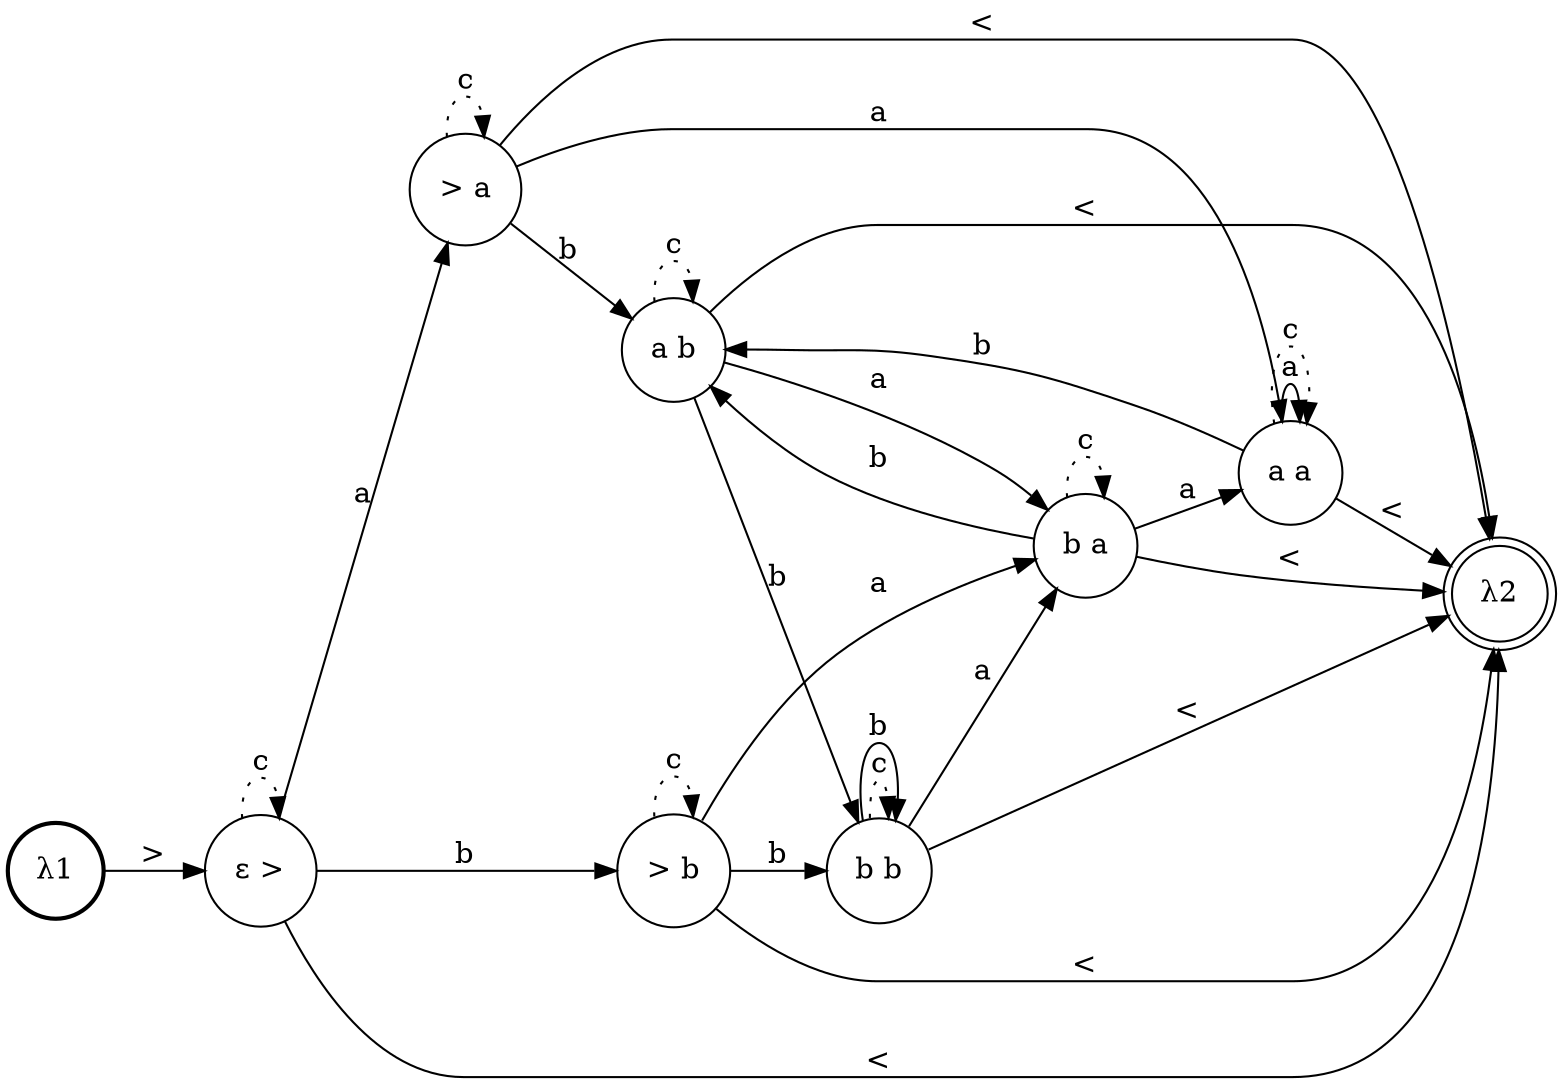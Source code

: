 digraph G {
rankdir=LR;
0 [style=solid, shape=circle, label="> a"]
1 [style=solid, shape=circle, label="ε >"]
2 [style=solid, shape=circle, label="b a"]
3 [style=bold, shape=circle, label="λ1"]
4 [style=solid, shape=circle, label="a b"]
5 [style=solid, shape=doublecircle, label="λ2"]
6 [style=solid, shape=circle, label="> b"]
7 [style=solid, shape=circle, label="b b"]
8 [style=solid, shape=circle, label="a a"]
7 -> 5 [style=solid, label="<"]
1 -> 1 [style=dotted, label="c"]
1 -> 6 [style=solid, label="b"]
7 -> 7 [style=dotted, label="c"]
8 -> 5 [style=solid, label="<"]
6 -> 5 [style=solid, label="<"]
4 -> 5 [style=solid, label="<"]
2 -> 5 [style=solid, label="<"]
3 -> 1 [style=solid, label=">"]
0 -> 5 [style=solid, label="<"]
1 -> 5 [style=solid, label="<"]
0 -> 0 [style=dotted, label="c"]
7 -> 2 [style=solid, label="a"]
2 -> 2 [style=dotted, label="c"]
7 -> 7 [style=solid, label="b"]
4 -> 4 [style=dotted, label="c"]
8 -> 8 [style=solid, label="a"]
6 -> 6 [style=dotted, label="c"]
8 -> 4 [style=solid, label="b"]
8 -> 8 [style=dotted, label="c"]
4 -> 2 [style=solid, label="a"]
4 -> 7 [style=solid, label="b"]
2 -> 8 [style=solid, label="a"]
2 -> 4 [style=solid, label="b"]
6 -> 2 [style=solid, label="a"]
6 -> 7 [style=solid, label="b"]
0 -> 8 [style=solid, label="a"]
0 -> 4 [style=solid, label="b"]
1 -> 0 [style=solid, label="a"]
}
